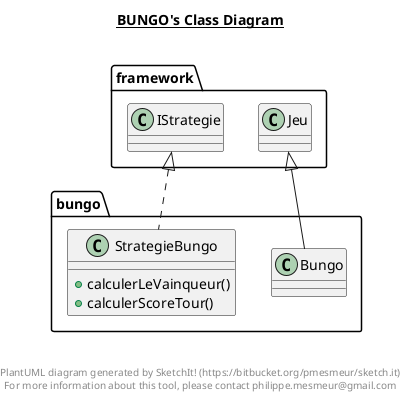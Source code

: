 @startuml

title __BUNGO's Class Diagram__\n

  namespace bungo {
    class bungo.Bungo {
    }
  }
  

  namespace bungo {
    class bungo.StrategieBungo {
        + calculerLeVainqueur()
        + calculerScoreTour()
    }
  }
  

  bungo.Bungo -up-|> framework.Jeu
  bungo.StrategieBungo .up.|> framework.IStrategie


right footer


PlantUML diagram generated by SketchIt! (https://bitbucket.org/pmesmeur/sketch.it)
For more information about this tool, please contact philippe.mesmeur@gmail.com
endfooter

@enduml
